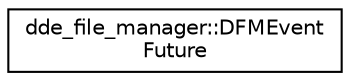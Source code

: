digraph "类继承关系图"
{
  edge [fontname="Helvetica",fontsize="10",labelfontname="Helvetica",labelfontsize="10"];
  node [fontname="Helvetica",fontsize="10",shape=record];
  rankdir="LR";
  Node0 [label="dde_file_manager::DFMEvent\lFuture",height=0.2,width=0.4,color="black", fillcolor="white", style="filled",URL="$classdde__file__manager_1_1_d_f_m_event_future.html"];
}
